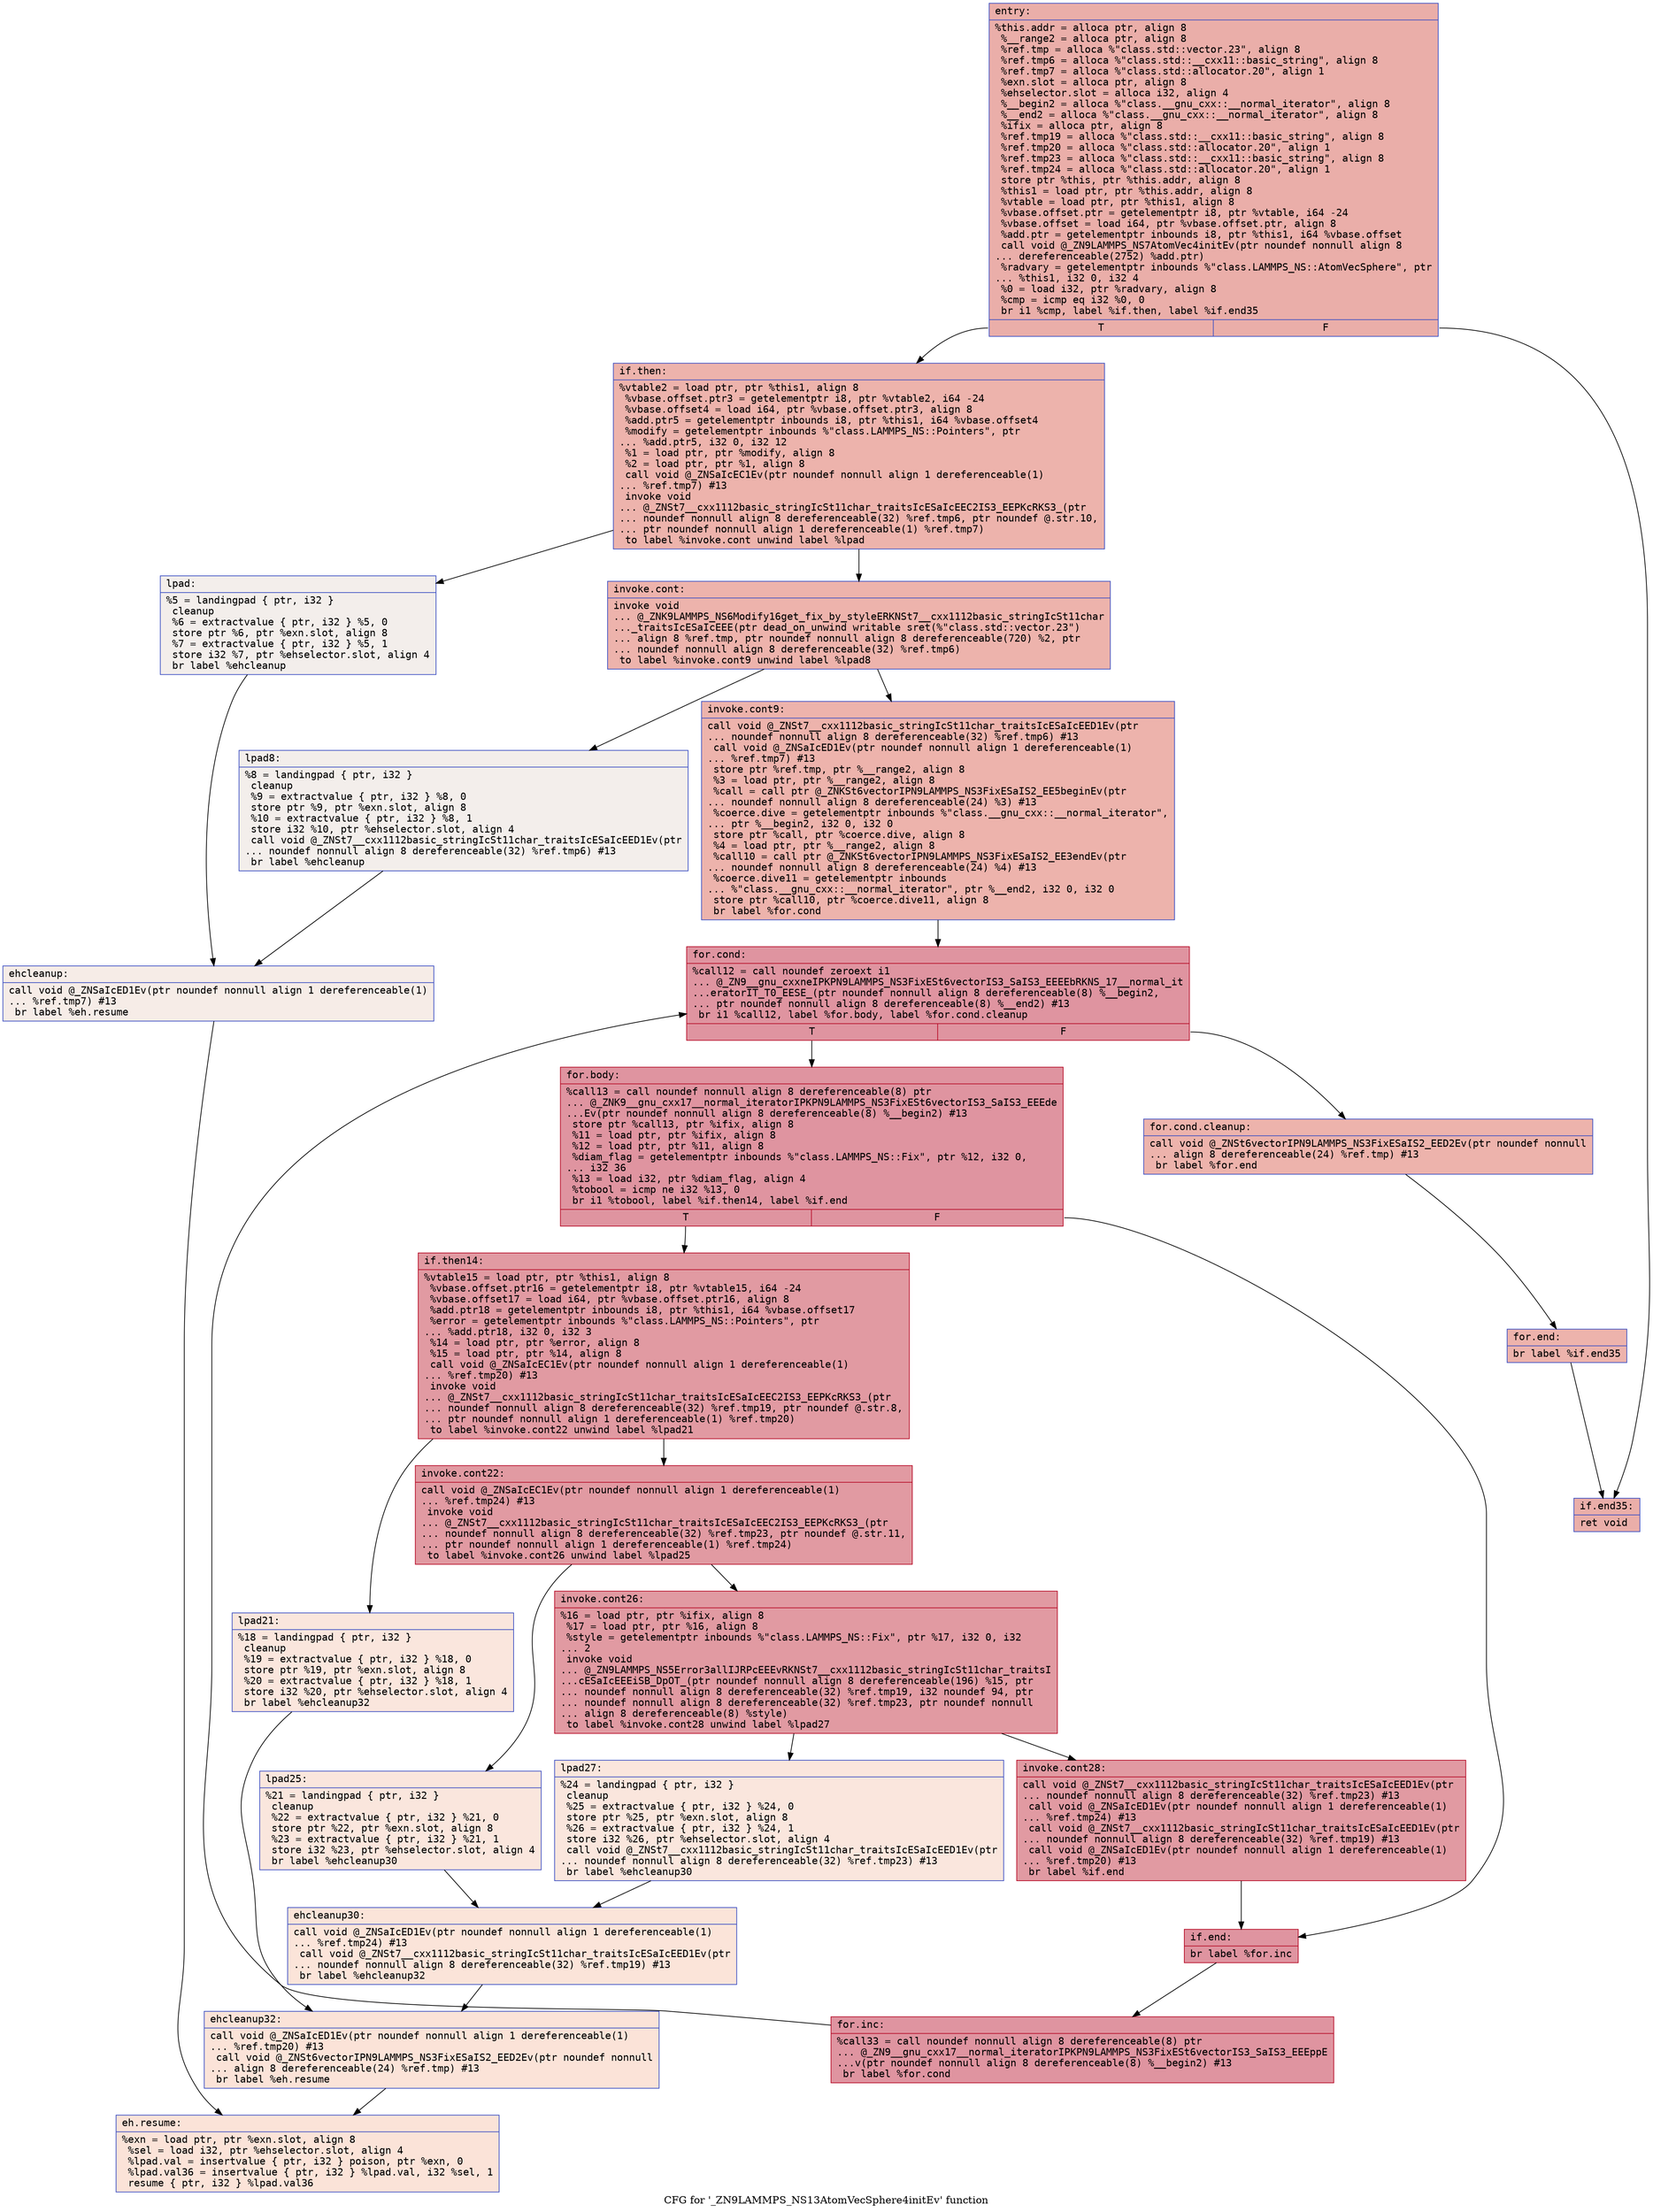 digraph "CFG for '_ZN9LAMMPS_NS13AtomVecSphere4initEv' function" {
	label="CFG for '_ZN9LAMMPS_NS13AtomVecSphere4initEv' function";

	Node0x55b7011fa850 [shape=record,color="#3d50c3ff", style=filled, fillcolor="#d0473d70" fontname="Courier",label="{entry:\l|  %this.addr = alloca ptr, align 8\l  %__range2 = alloca ptr, align 8\l  %ref.tmp = alloca %\"class.std::vector.23\", align 8\l  %ref.tmp6 = alloca %\"class.std::__cxx11::basic_string\", align 8\l  %ref.tmp7 = alloca %\"class.std::allocator.20\", align 1\l  %exn.slot = alloca ptr, align 8\l  %ehselector.slot = alloca i32, align 4\l  %__begin2 = alloca %\"class.__gnu_cxx::__normal_iterator\", align 8\l  %__end2 = alloca %\"class.__gnu_cxx::__normal_iterator\", align 8\l  %ifix = alloca ptr, align 8\l  %ref.tmp19 = alloca %\"class.std::__cxx11::basic_string\", align 8\l  %ref.tmp20 = alloca %\"class.std::allocator.20\", align 1\l  %ref.tmp23 = alloca %\"class.std::__cxx11::basic_string\", align 8\l  %ref.tmp24 = alloca %\"class.std::allocator.20\", align 1\l  store ptr %this, ptr %this.addr, align 8\l  %this1 = load ptr, ptr %this.addr, align 8\l  %vtable = load ptr, ptr %this1, align 8\l  %vbase.offset.ptr = getelementptr i8, ptr %vtable, i64 -24\l  %vbase.offset = load i64, ptr %vbase.offset.ptr, align 8\l  %add.ptr = getelementptr inbounds i8, ptr %this1, i64 %vbase.offset\l  call void @_ZN9LAMMPS_NS7AtomVec4initEv(ptr noundef nonnull align 8\l... dereferenceable(2752) %add.ptr)\l  %radvary = getelementptr inbounds %\"class.LAMMPS_NS::AtomVecSphere\", ptr\l... %this1, i32 0, i32 4\l  %0 = load i32, ptr %radvary, align 8\l  %cmp = icmp eq i32 %0, 0\l  br i1 %cmp, label %if.then, label %if.end35\l|{<s0>T|<s1>F}}"];
	Node0x55b7011fa850:s0 -> Node0x55b7011fba50[tooltip="entry -> if.then\nProbability 37.50%" ];
	Node0x55b7011fa850:s1 -> Node0x55b7011fbac0[tooltip="entry -> if.end35\nProbability 62.50%" ];
	Node0x55b7011fba50 [shape=record,color="#3d50c3ff", style=filled, fillcolor="#d6524470" fontname="Courier",label="{if.then:\l|  %vtable2 = load ptr, ptr %this1, align 8\l  %vbase.offset.ptr3 = getelementptr i8, ptr %vtable2, i64 -24\l  %vbase.offset4 = load i64, ptr %vbase.offset.ptr3, align 8\l  %add.ptr5 = getelementptr inbounds i8, ptr %this1, i64 %vbase.offset4\l  %modify = getelementptr inbounds %\"class.LAMMPS_NS::Pointers\", ptr\l... %add.ptr5, i32 0, i32 12\l  %1 = load ptr, ptr %modify, align 8\l  %2 = load ptr, ptr %1, align 8\l  call void @_ZNSaIcEC1Ev(ptr noundef nonnull align 1 dereferenceable(1)\l... %ref.tmp7) #13\l  invoke void\l... @_ZNSt7__cxx1112basic_stringIcSt11char_traitsIcESaIcEEC2IS3_EEPKcRKS3_(ptr\l... noundef nonnull align 8 dereferenceable(32) %ref.tmp6, ptr noundef @.str.10,\l... ptr noundef nonnull align 1 dereferenceable(1) %ref.tmp7)\l          to label %invoke.cont unwind label %lpad\l}"];
	Node0x55b7011fba50 -> Node0x55b7011fc3c0[tooltip="if.then -> invoke.cont\nProbability 100.00%" ];
	Node0x55b7011fba50 -> Node0x55b7011fc440[tooltip="if.then -> lpad\nProbability 0.00%" ];
	Node0x55b7011fc3c0 [shape=record,color="#3d50c3ff", style=filled, fillcolor="#d6524470" fontname="Courier",label="{invoke.cont:\l|  invoke void\l... @_ZNK9LAMMPS_NS6Modify16get_fix_by_styleERKNSt7__cxx1112basic_stringIcSt11char\l..._traitsIcESaIcEEE(ptr dead_on_unwind writable sret(%\"class.std::vector.23\")\l... align 8 %ref.tmp, ptr noundef nonnull align 8 dereferenceable(720) %2, ptr\l... noundef nonnull align 8 dereferenceable(32) %ref.tmp6)\l          to label %invoke.cont9 unwind label %lpad8\l}"];
	Node0x55b7011fc3c0 -> Node0x55b7011fc370[tooltip="invoke.cont -> invoke.cont9\nProbability 100.00%" ];
	Node0x55b7011fc3c0 -> Node0x55b7011fc6e0[tooltip="invoke.cont -> lpad8\nProbability 0.00%" ];
	Node0x55b7011fc370 [shape=record,color="#3d50c3ff", style=filled, fillcolor="#d6524470" fontname="Courier",label="{invoke.cont9:\l|  call void @_ZNSt7__cxx1112basic_stringIcSt11char_traitsIcESaIcEED1Ev(ptr\l... noundef nonnull align 8 dereferenceable(32) %ref.tmp6) #13\l  call void @_ZNSaIcED1Ev(ptr noundef nonnull align 1 dereferenceable(1)\l... %ref.tmp7) #13\l  store ptr %ref.tmp, ptr %__range2, align 8\l  %3 = load ptr, ptr %__range2, align 8\l  %call = call ptr @_ZNKSt6vectorIPN9LAMMPS_NS3FixESaIS2_EE5beginEv(ptr\l... noundef nonnull align 8 dereferenceable(24) %3) #13\l  %coerce.dive = getelementptr inbounds %\"class.__gnu_cxx::__normal_iterator\",\l... ptr %__begin2, i32 0, i32 0\l  store ptr %call, ptr %coerce.dive, align 8\l  %4 = load ptr, ptr %__range2, align 8\l  %call10 = call ptr @_ZNKSt6vectorIPN9LAMMPS_NS3FixESaIS2_EE3endEv(ptr\l... noundef nonnull align 8 dereferenceable(24) %4) #13\l  %coerce.dive11 = getelementptr inbounds\l... %\"class.__gnu_cxx::__normal_iterator\", ptr %__end2, i32 0, i32 0\l  store ptr %call10, ptr %coerce.dive11, align 8\l  br label %for.cond\l}"];
	Node0x55b7011fc370 -> Node0x55b7011fd460[tooltip="invoke.cont9 -> for.cond\nProbability 100.00%" ];
	Node0x55b7011fd460 [shape=record,color="#b70d28ff", style=filled, fillcolor="#b70d2870" fontname="Courier",label="{for.cond:\l|  %call12 = call noundef zeroext i1\l... @_ZN9__gnu_cxxneIPKPN9LAMMPS_NS3FixESt6vectorIS3_SaIS3_EEEEbRKNS_17__normal_it\l...eratorIT_T0_EESE_(ptr noundef nonnull align 8 dereferenceable(8) %__begin2,\l... ptr noundef nonnull align 8 dereferenceable(8) %__end2) #13\l  br i1 %call12, label %for.body, label %for.cond.cleanup\l|{<s0>T|<s1>F}}"];
	Node0x55b7011fd460:s0 -> Node0x55b7011fd810[tooltip="for.cond -> for.body\nProbability 96.88%" ];
	Node0x55b7011fd460:s1 -> Node0x55b7011fd920[tooltip="for.cond -> for.cond.cleanup\nProbability 3.12%" ];
	Node0x55b7011fd920 [shape=record,color="#3d50c3ff", style=filled, fillcolor="#d6524470" fontname="Courier",label="{for.cond.cleanup:\l|  call void @_ZNSt6vectorIPN9LAMMPS_NS3FixESaIS2_EED2Ev(ptr noundef nonnull\l... align 8 dereferenceable(24) %ref.tmp) #13\l  br label %for.end\l}"];
	Node0x55b7011fd920 -> Node0x55b7011fdcb0[tooltip="for.cond.cleanup -> for.end\nProbability 100.00%" ];
	Node0x55b7011fc440 [shape=record,color="#3d50c3ff", style=filled, fillcolor="#e5d8d170" fontname="Courier",label="{lpad:\l|  %5 = landingpad \{ ptr, i32 \}\l          cleanup\l  %6 = extractvalue \{ ptr, i32 \} %5, 0\l  store ptr %6, ptr %exn.slot, align 8\l  %7 = extractvalue \{ ptr, i32 \} %5, 1\l  store i32 %7, ptr %ehselector.slot, align 4\l  br label %ehcleanup\l}"];
	Node0x55b7011fc440 -> Node0x55b7011fdfe0[tooltip="lpad -> ehcleanup\nProbability 100.00%" ];
	Node0x55b7011fc6e0 [shape=record,color="#3d50c3ff", style=filled, fillcolor="#e5d8d170" fontname="Courier",label="{lpad8:\l|  %8 = landingpad \{ ptr, i32 \}\l          cleanup\l  %9 = extractvalue \{ ptr, i32 \} %8, 0\l  store ptr %9, ptr %exn.slot, align 8\l  %10 = extractvalue \{ ptr, i32 \} %8, 1\l  store i32 %10, ptr %ehselector.slot, align 4\l  call void @_ZNSt7__cxx1112basic_stringIcSt11char_traitsIcESaIcEED1Ev(ptr\l... noundef nonnull align 8 dereferenceable(32) %ref.tmp6) #13\l  br label %ehcleanup\l}"];
	Node0x55b7011fc6e0 -> Node0x55b7011fdfe0[tooltip="lpad8 -> ehcleanup\nProbability 100.00%" ];
	Node0x55b7011fdfe0 [shape=record,color="#3d50c3ff", style=filled, fillcolor="#ead5c970" fontname="Courier",label="{ehcleanup:\l|  call void @_ZNSaIcED1Ev(ptr noundef nonnull align 1 dereferenceable(1)\l... %ref.tmp7) #13\l  br label %eh.resume\l}"];
	Node0x55b7011fdfe0 -> Node0x55b7011fe630[tooltip="ehcleanup -> eh.resume\nProbability 100.00%" ];
	Node0x55b7011fd810 [shape=record,color="#b70d28ff", style=filled, fillcolor="#b70d2870" fontname="Courier",label="{for.body:\l|  %call13 = call noundef nonnull align 8 dereferenceable(8) ptr\l... @_ZNK9__gnu_cxx17__normal_iteratorIPKPN9LAMMPS_NS3FixESt6vectorIS3_SaIS3_EEEde\l...Ev(ptr noundef nonnull align 8 dereferenceable(8) %__begin2) #13\l  store ptr %call13, ptr %ifix, align 8\l  %11 = load ptr, ptr %ifix, align 8\l  %12 = load ptr, ptr %11, align 8\l  %diam_flag = getelementptr inbounds %\"class.LAMMPS_NS::Fix\", ptr %12, i32 0,\l... i32 36\l  %13 = load i32, ptr %diam_flag, align 4\l  %tobool = icmp ne i32 %13, 0\l  br i1 %tobool, label %if.then14, label %if.end\l|{<s0>T|<s1>F}}"];
	Node0x55b7011fd810:s0 -> Node0x55b7011fed00[tooltip="for.body -> if.then14\nProbability 62.50%" ];
	Node0x55b7011fd810:s1 -> Node0x55b7011ff3a0[tooltip="for.body -> if.end\nProbability 37.50%" ];
	Node0x55b7011fed00 [shape=record,color="#b70d28ff", style=filled, fillcolor="#bb1b2c70" fontname="Courier",label="{if.then14:\l|  %vtable15 = load ptr, ptr %this1, align 8\l  %vbase.offset.ptr16 = getelementptr i8, ptr %vtable15, i64 -24\l  %vbase.offset17 = load i64, ptr %vbase.offset.ptr16, align 8\l  %add.ptr18 = getelementptr inbounds i8, ptr %this1, i64 %vbase.offset17\l  %error = getelementptr inbounds %\"class.LAMMPS_NS::Pointers\", ptr\l... %add.ptr18, i32 0, i32 3\l  %14 = load ptr, ptr %error, align 8\l  %15 = load ptr, ptr %14, align 8\l  call void @_ZNSaIcEC1Ev(ptr noundef nonnull align 1 dereferenceable(1)\l... %ref.tmp20) #13\l  invoke void\l... @_ZNSt7__cxx1112basic_stringIcSt11char_traitsIcESaIcEEC2IS3_EEPKcRKS3_(ptr\l... noundef nonnull align 8 dereferenceable(32) %ref.tmp19, ptr noundef @.str.8,\l... ptr noundef nonnull align 1 dereferenceable(1) %ref.tmp20)\l          to label %invoke.cont22 unwind label %lpad21\l}"];
	Node0x55b7011fed00 -> Node0x55b7011ab0d0[tooltip="if.then14 -> invoke.cont22\nProbability 100.00%" ];
	Node0x55b7011fed00 -> Node0x55b7011ab150[tooltip="if.then14 -> lpad21\nProbability 0.00%" ];
	Node0x55b7011ab0d0 [shape=record,color="#b70d28ff", style=filled, fillcolor="#bb1b2c70" fontname="Courier",label="{invoke.cont22:\l|  call void @_ZNSaIcEC1Ev(ptr noundef nonnull align 1 dereferenceable(1)\l... %ref.tmp24) #13\l  invoke void\l... @_ZNSt7__cxx1112basic_stringIcSt11char_traitsIcESaIcEEC2IS3_EEPKcRKS3_(ptr\l... noundef nonnull align 8 dereferenceable(32) %ref.tmp23, ptr noundef @.str.11,\l... ptr noundef nonnull align 1 dereferenceable(1) %ref.tmp24)\l          to label %invoke.cont26 unwind label %lpad25\l}"];
	Node0x55b7011ab0d0 -> Node0x55b7011ab4d0[tooltip="invoke.cont22 -> invoke.cont26\nProbability 100.00%" ];
	Node0x55b7011ab0d0 -> Node0x55b7011ab520[tooltip="invoke.cont22 -> lpad25\nProbability 0.00%" ];
	Node0x55b7011ab4d0 [shape=record,color="#b70d28ff", style=filled, fillcolor="#bb1b2c70" fontname="Courier",label="{invoke.cont26:\l|  %16 = load ptr, ptr %ifix, align 8\l  %17 = load ptr, ptr %16, align 8\l  %style = getelementptr inbounds %\"class.LAMMPS_NS::Fix\", ptr %17, i32 0, i32\l... 2\l  invoke void\l... @_ZN9LAMMPS_NS5Error3allIJRPcEEEvRKNSt7__cxx1112basic_stringIcSt11char_traitsI\l...cESaIcEEEiSB_DpOT_(ptr noundef nonnull align 8 dereferenceable(196) %15, ptr\l... noundef nonnull align 8 dereferenceable(32) %ref.tmp19, i32 noundef 94, ptr\l... noundef nonnull align 8 dereferenceable(32) %ref.tmp23, ptr noundef nonnull\l... align 8 dereferenceable(8) %style)\l          to label %invoke.cont28 unwind label %lpad27\l}"];
	Node0x55b7011ab4d0 -> Node0x55b7011ab480[tooltip="invoke.cont26 -> invoke.cont28\nProbability 100.00%" ];
	Node0x55b7011ab4d0 -> Node0x55b7011aba10[tooltip="invoke.cont26 -> lpad27\nProbability 0.00%" ];
	Node0x55b7011ab480 [shape=record,color="#b70d28ff", style=filled, fillcolor="#bb1b2c70" fontname="Courier",label="{invoke.cont28:\l|  call void @_ZNSt7__cxx1112basic_stringIcSt11char_traitsIcESaIcEED1Ev(ptr\l... noundef nonnull align 8 dereferenceable(32) %ref.tmp23) #13\l  call void @_ZNSaIcED1Ev(ptr noundef nonnull align 1 dereferenceable(1)\l... %ref.tmp24) #13\l  call void @_ZNSt7__cxx1112basic_stringIcSt11char_traitsIcESaIcEED1Ev(ptr\l... noundef nonnull align 8 dereferenceable(32) %ref.tmp19) #13\l  call void @_ZNSaIcED1Ev(ptr noundef nonnull align 1 dereferenceable(1)\l... %ref.tmp20) #13\l  br label %if.end\l}"];
	Node0x55b7011ab480 -> Node0x55b7011ff3a0[tooltip="invoke.cont28 -> if.end\nProbability 100.00%" ];
	Node0x55b7011ab150 [shape=record,color="#3d50c3ff", style=filled, fillcolor="#f3c7b170" fontname="Courier",label="{lpad21:\l|  %18 = landingpad \{ ptr, i32 \}\l          cleanup\l  %19 = extractvalue \{ ptr, i32 \} %18, 0\l  store ptr %19, ptr %exn.slot, align 8\l  %20 = extractvalue \{ ptr, i32 \} %18, 1\l  store i32 %20, ptr %ehselector.slot, align 4\l  br label %ehcleanup32\l}"];
	Node0x55b7011ab150 -> Node0x55b7011ac4b0[tooltip="lpad21 -> ehcleanup32\nProbability 100.00%" ];
	Node0x55b7011ab520 [shape=record,color="#3d50c3ff", style=filled, fillcolor="#f3c7b170" fontname="Courier",label="{lpad25:\l|  %21 = landingpad \{ ptr, i32 \}\l          cleanup\l  %22 = extractvalue \{ ptr, i32 \} %21, 0\l  store ptr %22, ptr %exn.slot, align 8\l  %23 = extractvalue \{ ptr, i32 \} %21, 1\l  store i32 %23, ptr %ehselector.slot, align 4\l  br label %ehcleanup30\l}"];
	Node0x55b7011ab520 -> Node0x55b7011ac820[tooltip="lpad25 -> ehcleanup30\nProbability 100.00%" ];
	Node0x55b7011aba10 [shape=record,color="#3d50c3ff", style=filled, fillcolor="#f3c7b170" fontname="Courier",label="{lpad27:\l|  %24 = landingpad \{ ptr, i32 \}\l          cleanup\l  %25 = extractvalue \{ ptr, i32 \} %24, 0\l  store ptr %25, ptr %exn.slot, align 8\l  %26 = extractvalue \{ ptr, i32 \} %24, 1\l  store i32 %26, ptr %ehselector.slot, align 4\l  call void @_ZNSt7__cxx1112basic_stringIcSt11char_traitsIcESaIcEED1Ev(ptr\l... noundef nonnull align 8 dereferenceable(32) %ref.tmp23) #13\l  br label %ehcleanup30\l}"];
	Node0x55b7011aba10 -> Node0x55b7011ac820[tooltip="lpad27 -> ehcleanup30\nProbability 100.00%" ];
	Node0x55b7011ac820 [shape=record,color="#3d50c3ff", style=filled, fillcolor="#f5c1a970" fontname="Courier",label="{ehcleanup30:\l|  call void @_ZNSaIcED1Ev(ptr noundef nonnull align 1 dereferenceable(1)\l... %ref.tmp24) #13\l  call void @_ZNSt7__cxx1112basic_stringIcSt11char_traitsIcESaIcEED1Ev(ptr\l... noundef nonnull align 8 dereferenceable(32) %ref.tmp19) #13\l  br label %ehcleanup32\l}"];
	Node0x55b7011ac820 -> Node0x55b7011ac4b0[tooltip="ehcleanup30 -> ehcleanup32\nProbability 100.00%" ];
	Node0x55b7011ac4b0 [shape=record,color="#3d50c3ff", style=filled, fillcolor="#f6bfa670" fontname="Courier",label="{ehcleanup32:\l|  call void @_ZNSaIcED1Ev(ptr noundef nonnull align 1 dereferenceable(1)\l... %ref.tmp20) #13\l  call void @_ZNSt6vectorIPN9LAMMPS_NS3FixESaIS2_EED2Ev(ptr noundef nonnull\l... align 8 dereferenceable(24) %ref.tmp) #13\l  br label %eh.resume\l}"];
	Node0x55b7011ac4b0 -> Node0x55b7011fe630[tooltip="ehcleanup32 -> eh.resume\nProbability 100.00%" ];
	Node0x55b7011ff3a0 [shape=record,color="#b70d28ff", style=filled, fillcolor="#b70d2870" fontname="Courier",label="{if.end:\l|  br label %for.inc\l}"];
	Node0x55b7011ff3a0 -> Node0x55b7011ad2f0[tooltip="if.end -> for.inc\nProbability 100.00%" ];
	Node0x55b7011ad2f0 [shape=record,color="#b70d28ff", style=filled, fillcolor="#b70d2870" fontname="Courier",label="{for.inc:\l|  %call33 = call noundef nonnull align 8 dereferenceable(8) ptr\l... @_ZN9__gnu_cxx17__normal_iteratorIPKPN9LAMMPS_NS3FixESt6vectorIS3_SaIS3_EEEppE\l...v(ptr noundef nonnull align 8 dereferenceable(8) %__begin2) #13\l  br label %for.cond\l}"];
	Node0x55b7011ad2f0 -> Node0x55b7011fd460[tooltip="for.inc -> for.cond\nProbability 100.00%" ];
	Node0x55b7011fdcb0 [shape=record,color="#3d50c3ff", style=filled, fillcolor="#d6524470" fontname="Courier",label="{for.end:\l|  br label %if.end35\l}"];
	Node0x55b7011fdcb0 -> Node0x55b7011fbac0[tooltip="for.end -> if.end35\nProbability 100.00%" ];
	Node0x55b7011fbac0 [shape=record,color="#3d50c3ff", style=filled, fillcolor="#d0473d70" fontname="Courier",label="{if.end35:\l|  ret void\l}"];
	Node0x55b7011fe630 [shape=record,color="#3d50c3ff", style=filled, fillcolor="#f6bfa670" fontname="Courier",label="{eh.resume:\l|  %exn = load ptr, ptr %exn.slot, align 8\l  %sel = load i32, ptr %ehselector.slot, align 4\l  %lpad.val = insertvalue \{ ptr, i32 \} poison, ptr %exn, 0\l  %lpad.val36 = insertvalue \{ ptr, i32 \} %lpad.val, i32 %sel, 1\l  resume \{ ptr, i32 \} %lpad.val36\l}"];
}

